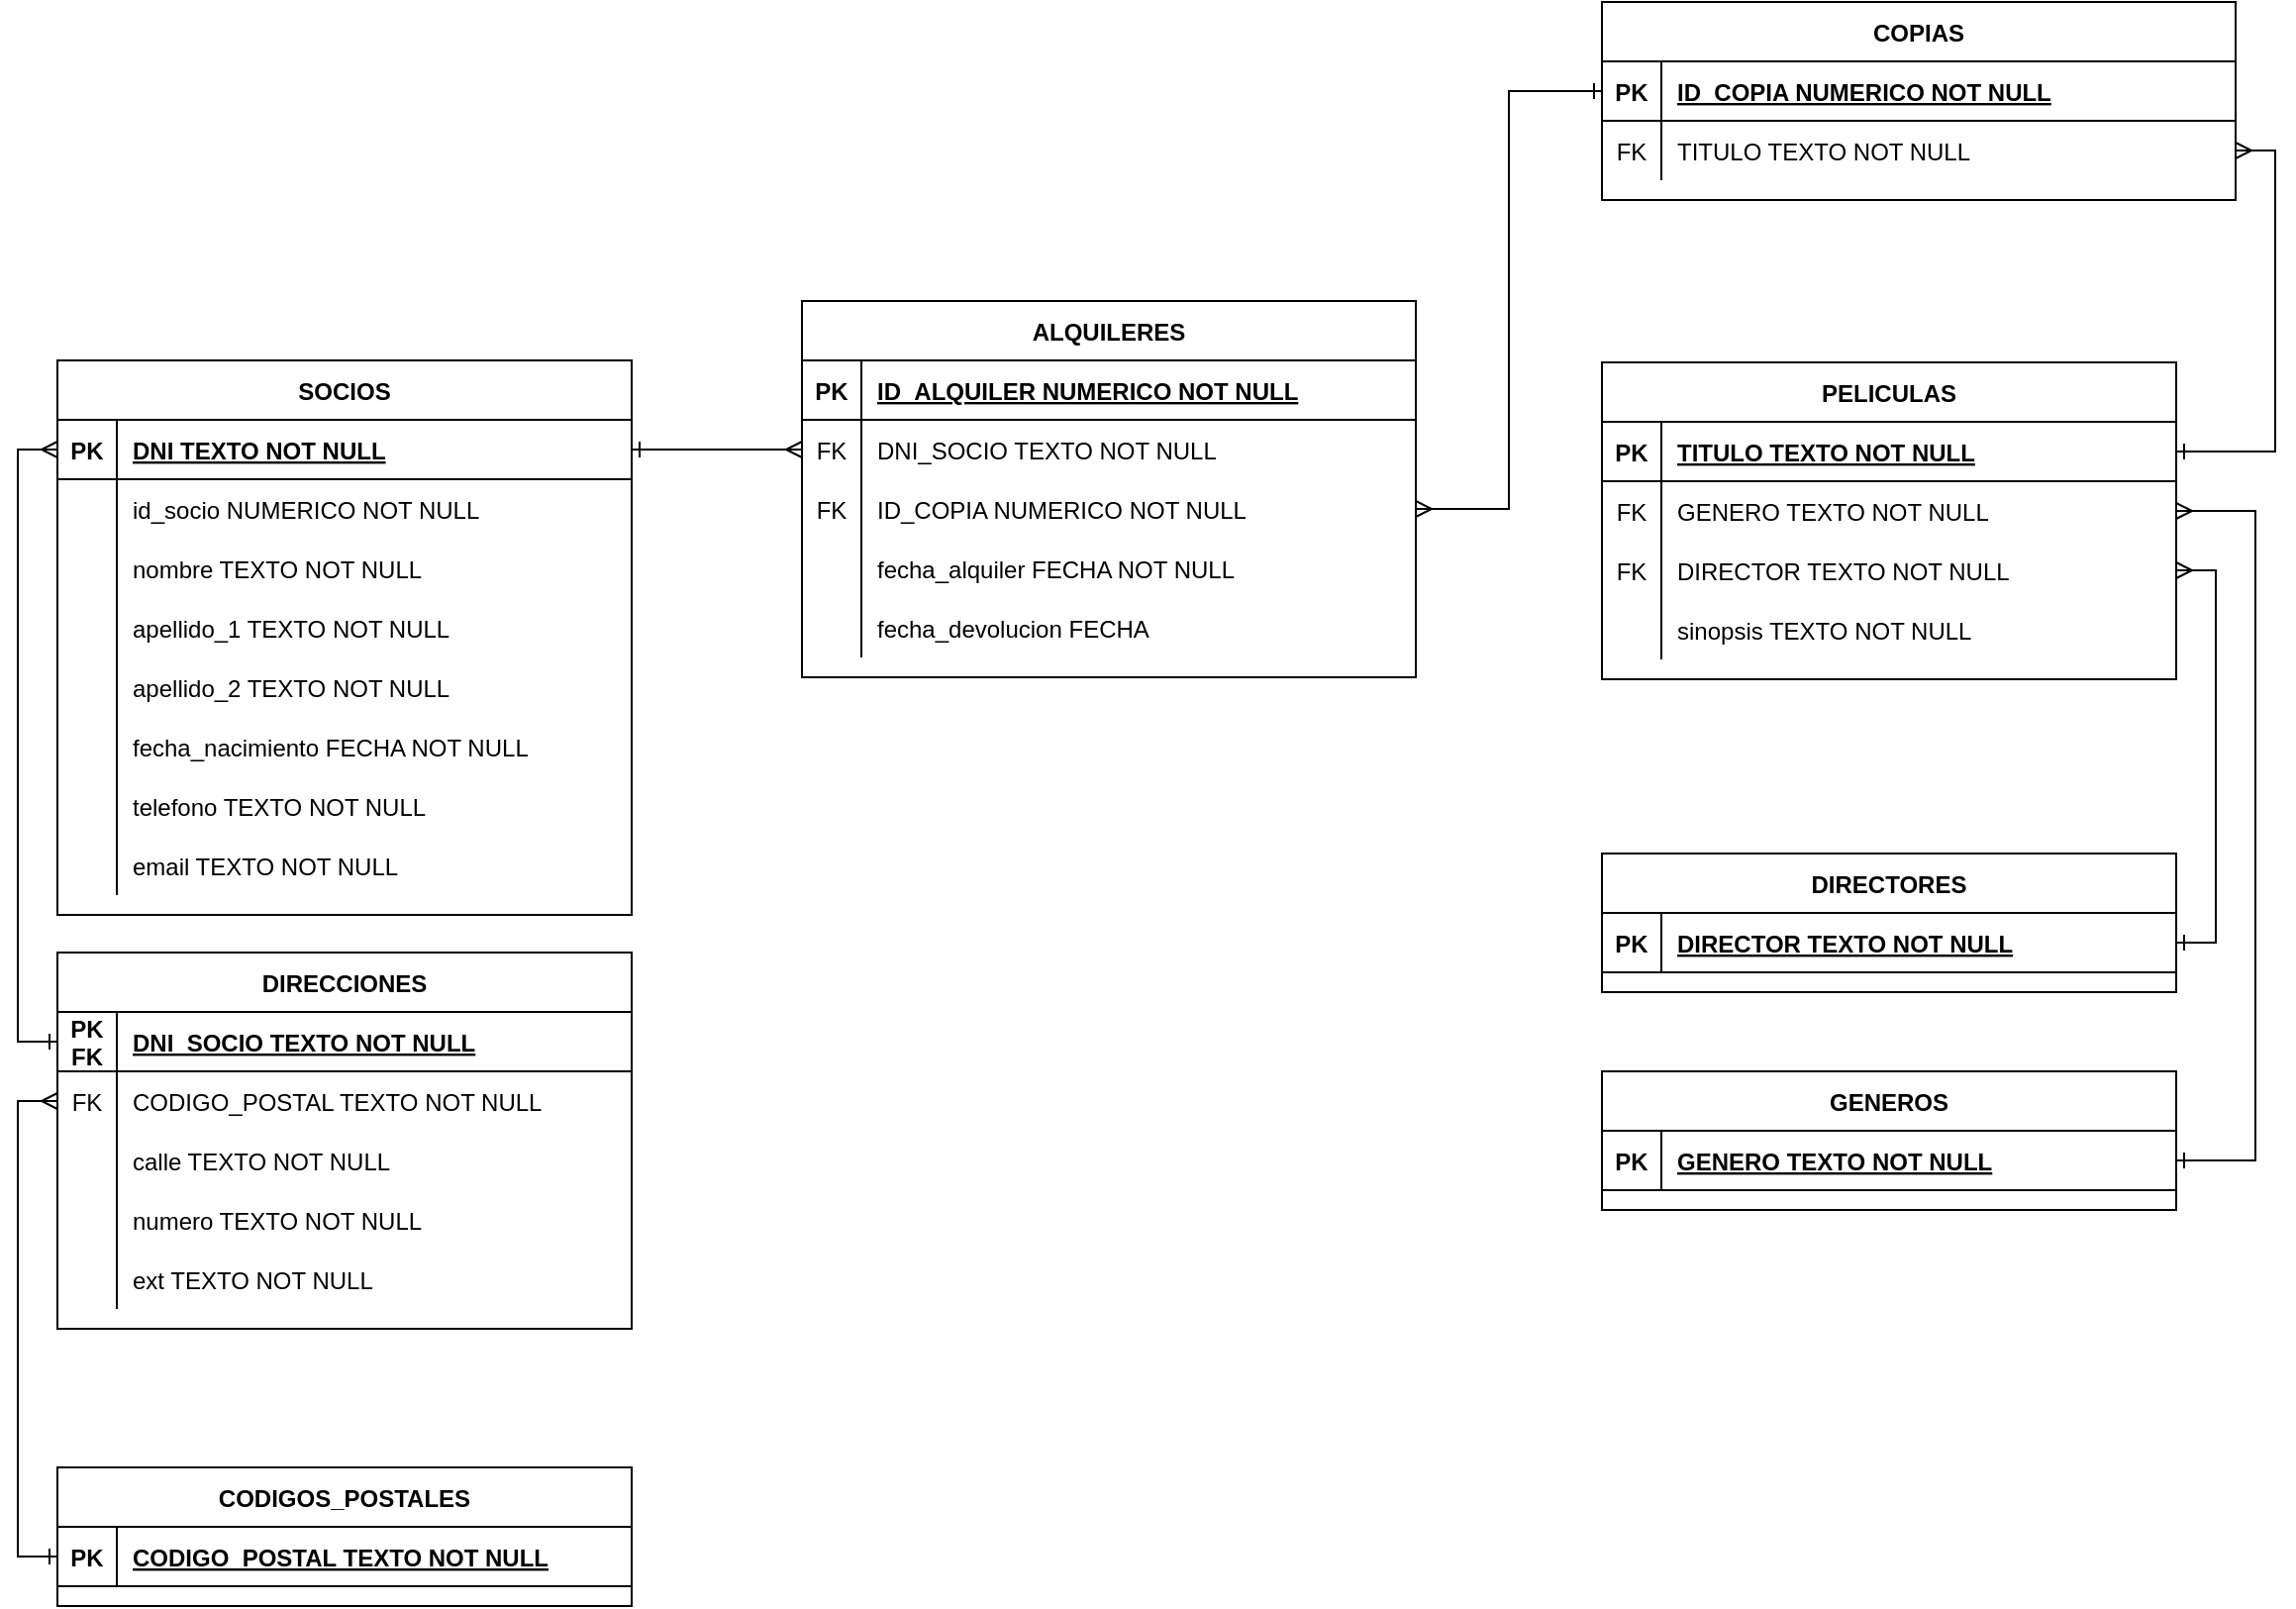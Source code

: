 <mxfile version="23.1.2" type="device">
  <diagram id="R2lEEEUBdFMjLlhIrx00" name="Page-1">
    <mxGraphModel dx="1194" dy="581" grid="1" gridSize="10" guides="1" tooltips="1" connect="1" arrows="1" fold="1" page="1" pageScale="1" pageWidth="850" pageHeight="1100" math="0" shadow="0" extFonts="Permanent Marker^https://fonts.googleapis.com/css?family=Permanent+Marker">
      <root>
        <mxCell id="0" />
        <mxCell id="1" parent="0" />
        <mxCell id="C-vyLk0tnHw3VtMMgP7b-13" value="SOCIOS" style="shape=table;startSize=30;container=1;collapsible=1;childLayout=tableLayout;fixedRows=1;rowLines=0;fontStyle=1;align=center;resizeLast=1;" parent="1" vertex="1">
          <mxGeometry x="70" y="281" width="290" height="280" as="geometry" />
        </mxCell>
        <mxCell id="C-vyLk0tnHw3VtMMgP7b-14" value="" style="shape=partialRectangle;collapsible=0;dropTarget=0;pointerEvents=0;fillColor=none;points=[[0,0.5],[1,0.5]];portConstraint=eastwest;top=0;left=0;right=0;bottom=1;" parent="C-vyLk0tnHw3VtMMgP7b-13" vertex="1">
          <mxGeometry y="30" width="290" height="30" as="geometry" />
        </mxCell>
        <mxCell id="C-vyLk0tnHw3VtMMgP7b-15" value="PK" style="shape=partialRectangle;overflow=hidden;connectable=0;fillColor=none;top=0;left=0;bottom=0;right=0;fontStyle=1;" parent="C-vyLk0tnHw3VtMMgP7b-14" vertex="1">
          <mxGeometry width="30" height="30" as="geometry">
            <mxRectangle width="30" height="30" as="alternateBounds" />
          </mxGeometry>
        </mxCell>
        <mxCell id="C-vyLk0tnHw3VtMMgP7b-16" value="DNI TEXTO NOT NULL" style="shape=partialRectangle;overflow=hidden;connectable=0;fillColor=none;top=0;left=0;bottom=0;right=0;align=left;spacingLeft=6;fontStyle=5;" parent="C-vyLk0tnHw3VtMMgP7b-14" vertex="1">
          <mxGeometry x="30" width="260" height="30" as="geometry">
            <mxRectangle width="260" height="30" as="alternateBounds" />
          </mxGeometry>
        </mxCell>
        <mxCell id="04kk0RF2epb1Y8IOOs-O-32" value="" style="shape=partialRectangle;collapsible=0;dropTarget=0;pointerEvents=0;fillColor=none;points=[[0,0.5],[1,0.5]];portConstraint=eastwest;top=0;left=0;right=0;bottom=0;" parent="C-vyLk0tnHw3VtMMgP7b-13" vertex="1">
          <mxGeometry y="60" width="290" height="30" as="geometry" />
        </mxCell>
        <mxCell id="04kk0RF2epb1Y8IOOs-O-33" value="" style="shape=partialRectangle;overflow=hidden;connectable=0;fillColor=none;top=0;left=0;bottom=0;right=0;" parent="04kk0RF2epb1Y8IOOs-O-32" vertex="1">
          <mxGeometry width="30" height="30" as="geometry">
            <mxRectangle width="30" height="30" as="alternateBounds" />
          </mxGeometry>
        </mxCell>
        <mxCell id="04kk0RF2epb1Y8IOOs-O-34" value="id_socio NUMERICO NOT NULL" style="shape=partialRectangle;overflow=hidden;connectable=0;fillColor=none;top=0;left=0;bottom=0;right=0;align=left;spacingLeft=6;" parent="04kk0RF2epb1Y8IOOs-O-32" vertex="1">
          <mxGeometry x="30" width="260" height="30" as="geometry">
            <mxRectangle width="260" height="30" as="alternateBounds" />
          </mxGeometry>
        </mxCell>
        <mxCell id="C-vyLk0tnHw3VtMMgP7b-17" value="" style="shape=partialRectangle;collapsible=0;dropTarget=0;pointerEvents=0;fillColor=none;points=[[0,0.5],[1,0.5]];portConstraint=eastwest;top=0;left=0;right=0;bottom=0;" parent="C-vyLk0tnHw3VtMMgP7b-13" vertex="1">
          <mxGeometry y="90" width="290" height="30" as="geometry" />
        </mxCell>
        <mxCell id="C-vyLk0tnHw3VtMMgP7b-18" value="" style="shape=partialRectangle;overflow=hidden;connectable=0;fillColor=none;top=0;left=0;bottom=0;right=0;" parent="C-vyLk0tnHw3VtMMgP7b-17" vertex="1">
          <mxGeometry width="30" height="30" as="geometry">
            <mxRectangle width="30" height="30" as="alternateBounds" />
          </mxGeometry>
        </mxCell>
        <mxCell id="C-vyLk0tnHw3VtMMgP7b-19" value="nombre TEXTO NOT NULL    " style="shape=partialRectangle;overflow=hidden;connectable=0;fillColor=none;top=0;left=0;bottom=0;right=0;align=left;spacingLeft=6;" parent="C-vyLk0tnHw3VtMMgP7b-17" vertex="1">
          <mxGeometry x="30" width="260" height="30" as="geometry">
            <mxRectangle width="260" height="30" as="alternateBounds" />
          </mxGeometry>
        </mxCell>
        <mxCell id="aSlgFX6IV2O_qpoIoc49-1" value="" style="shape=partialRectangle;collapsible=0;dropTarget=0;pointerEvents=0;fillColor=none;points=[[0,0.5],[1,0.5]];portConstraint=eastwest;top=0;left=0;right=0;bottom=0;" parent="C-vyLk0tnHw3VtMMgP7b-13" vertex="1">
          <mxGeometry y="120" width="290" height="30" as="geometry" />
        </mxCell>
        <mxCell id="aSlgFX6IV2O_qpoIoc49-2" value="" style="shape=partialRectangle;overflow=hidden;connectable=0;fillColor=none;top=0;left=0;bottom=0;right=0;" parent="aSlgFX6IV2O_qpoIoc49-1" vertex="1">
          <mxGeometry width="30" height="30" as="geometry">
            <mxRectangle width="30" height="30" as="alternateBounds" />
          </mxGeometry>
        </mxCell>
        <mxCell id="aSlgFX6IV2O_qpoIoc49-3" value="apellido_1 TEXTO NOT NULL" style="shape=partialRectangle;overflow=hidden;connectable=0;fillColor=none;top=0;left=0;bottom=0;right=0;align=left;spacingLeft=6;" parent="aSlgFX6IV2O_qpoIoc49-1" vertex="1">
          <mxGeometry x="30" width="260" height="30" as="geometry">
            <mxRectangle width="260" height="30" as="alternateBounds" />
          </mxGeometry>
        </mxCell>
        <mxCell id="04kk0RF2epb1Y8IOOs-O-1" value="" style="shape=partialRectangle;collapsible=0;dropTarget=0;pointerEvents=0;fillColor=none;points=[[0,0.5],[1,0.5]];portConstraint=eastwest;top=0;left=0;right=0;bottom=0;" parent="C-vyLk0tnHw3VtMMgP7b-13" vertex="1">
          <mxGeometry y="150" width="290" height="30" as="geometry" />
        </mxCell>
        <mxCell id="04kk0RF2epb1Y8IOOs-O-2" value="" style="shape=partialRectangle;overflow=hidden;connectable=0;fillColor=none;top=0;left=0;bottom=0;right=0;" parent="04kk0RF2epb1Y8IOOs-O-1" vertex="1">
          <mxGeometry width="30" height="30" as="geometry">
            <mxRectangle width="30" height="30" as="alternateBounds" />
          </mxGeometry>
        </mxCell>
        <mxCell id="04kk0RF2epb1Y8IOOs-O-3" value="apellido_2 TEXTO NOT NULL" style="shape=partialRectangle;overflow=hidden;connectable=0;fillColor=none;top=0;left=0;bottom=0;right=0;align=left;spacingLeft=6;" parent="04kk0RF2epb1Y8IOOs-O-1" vertex="1">
          <mxGeometry x="30" width="260" height="30" as="geometry">
            <mxRectangle width="260" height="30" as="alternateBounds" />
          </mxGeometry>
        </mxCell>
        <mxCell id="04kk0RF2epb1Y8IOOs-O-4" value="" style="shape=partialRectangle;collapsible=0;dropTarget=0;pointerEvents=0;fillColor=none;points=[[0,0.5],[1,0.5]];portConstraint=eastwest;top=0;left=0;right=0;bottom=0;" parent="C-vyLk0tnHw3VtMMgP7b-13" vertex="1">
          <mxGeometry y="180" width="290" height="30" as="geometry" />
        </mxCell>
        <mxCell id="04kk0RF2epb1Y8IOOs-O-5" value="" style="shape=partialRectangle;overflow=hidden;connectable=0;fillColor=none;top=0;left=0;bottom=0;right=0;" parent="04kk0RF2epb1Y8IOOs-O-4" vertex="1">
          <mxGeometry width="30" height="30" as="geometry">
            <mxRectangle width="30" height="30" as="alternateBounds" />
          </mxGeometry>
        </mxCell>
        <mxCell id="04kk0RF2epb1Y8IOOs-O-6" value="fecha_nacimiento FECHA NOT NULL" style="shape=partialRectangle;overflow=hidden;connectable=0;fillColor=none;top=0;left=0;bottom=0;right=0;align=left;spacingLeft=6;" parent="04kk0RF2epb1Y8IOOs-O-4" vertex="1">
          <mxGeometry x="30" width="260" height="30" as="geometry">
            <mxRectangle width="260" height="30" as="alternateBounds" />
          </mxGeometry>
        </mxCell>
        <mxCell id="Y90Ky8JS1-Yy-tiFJf---3" value="" style="shape=partialRectangle;collapsible=0;dropTarget=0;pointerEvents=0;fillColor=none;points=[[0,0.5],[1,0.5]];portConstraint=eastwest;top=0;left=0;right=0;bottom=0;" parent="C-vyLk0tnHw3VtMMgP7b-13" vertex="1">
          <mxGeometry y="210" width="290" height="30" as="geometry" />
        </mxCell>
        <mxCell id="Y90Ky8JS1-Yy-tiFJf---4" value="" style="shape=partialRectangle;overflow=hidden;connectable=0;fillColor=none;top=0;left=0;bottom=0;right=0;" parent="Y90Ky8JS1-Yy-tiFJf---3" vertex="1">
          <mxGeometry width="30" height="30" as="geometry">
            <mxRectangle width="30" height="30" as="alternateBounds" />
          </mxGeometry>
        </mxCell>
        <mxCell id="Y90Ky8JS1-Yy-tiFJf---5" value="telefono TEXTO NOT NULL" style="shape=partialRectangle;overflow=hidden;connectable=0;fillColor=none;top=0;left=0;bottom=0;right=0;align=left;spacingLeft=6;" parent="Y90Ky8JS1-Yy-tiFJf---3" vertex="1">
          <mxGeometry x="30" width="260" height="30" as="geometry">
            <mxRectangle width="260" height="30" as="alternateBounds" />
          </mxGeometry>
        </mxCell>
        <mxCell id="aSlgFX6IV2O_qpoIoc49-55" value="" style="shape=partialRectangle;collapsible=0;dropTarget=0;pointerEvents=0;fillColor=none;points=[[0,0.5],[1,0.5]];portConstraint=eastwest;top=0;left=0;right=0;bottom=0;" parent="C-vyLk0tnHw3VtMMgP7b-13" vertex="1">
          <mxGeometry y="240" width="290" height="30" as="geometry" />
        </mxCell>
        <mxCell id="aSlgFX6IV2O_qpoIoc49-56" value="" style="shape=partialRectangle;overflow=hidden;connectable=0;fillColor=none;top=0;left=0;bottom=0;right=0;" parent="aSlgFX6IV2O_qpoIoc49-55" vertex="1">
          <mxGeometry width="30" height="30" as="geometry">
            <mxRectangle width="30" height="30" as="alternateBounds" />
          </mxGeometry>
        </mxCell>
        <mxCell id="aSlgFX6IV2O_qpoIoc49-57" value="email TEXTO NOT NULL" style="shape=partialRectangle;overflow=hidden;connectable=0;fillColor=none;top=0;left=0;bottom=0;right=0;align=left;spacingLeft=6;" parent="aSlgFX6IV2O_qpoIoc49-55" vertex="1">
          <mxGeometry x="30" width="260" height="30" as="geometry">
            <mxRectangle width="260" height="30" as="alternateBounds" />
          </mxGeometry>
        </mxCell>
        <mxCell id="04kk0RF2epb1Y8IOOs-O-13" value="DIRECCIONES" style="shape=table;startSize=30;container=1;collapsible=1;childLayout=tableLayout;fixedRows=1;rowLines=0;fontStyle=1;align=center;resizeLast=1;" parent="1" vertex="1">
          <mxGeometry x="70" y="580" width="290" height="190" as="geometry" />
        </mxCell>
        <mxCell id="04kk0RF2epb1Y8IOOs-O-14" value="" style="shape=partialRectangle;collapsible=0;dropTarget=0;pointerEvents=0;fillColor=none;points=[[0,0.5],[1,0.5]];portConstraint=eastwest;top=0;left=0;right=0;bottom=1;" parent="04kk0RF2epb1Y8IOOs-O-13" vertex="1">
          <mxGeometry y="30" width="290" height="30" as="geometry" />
        </mxCell>
        <mxCell id="04kk0RF2epb1Y8IOOs-O-15" value="PK&#xa;FK" style="shape=partialRectangle;overflow=hidden;connectable=0;fillColor=none;top=0;left=0;bottom=0;right=0;fontStyle=1;" parent="04kk0RF2epb1Y8IOOs-O-14" vertex="1">
          <mxGeometry width="30" height="30" as="geometry">
            <mxRectangle width="30" height="30" as="alternateBounds" />
          </mxGeometry>
        </mxCell>
        <mxCell id="04kk0RF2epb1Y8IOOs-O-16" value="DNI_SOCIO TEXTO NOT NULL" style="shape=partialRectangle;overflow=hidden;connectable=0;fillColor=none;top=0;left=0;bottom=0;right=0;align=left;spacingLeft=6;fontStyle=5;" parent="04kk0RF2epb1Y8IOOs-O-14" vertex="1">
          <mxGeometry x="30" width="260" height="30" as="geometry">
            <mxRectangle width="260" height="30" as="alternateBounds" />
          </mxGeometry>
        </mxCell>
        <mxCell id="04kk0RF2epb1Y8IOOs-O-17" value="" style="shape=partialRectangle;collapsible=0;dropTarget=0;pointerEvents=0;fillColor=none;points=[[0,0.5],[1,0.5]];portConstraint=eastwest;top=0;left=0;right=0;bottom=0;" parent="04kk0RF2epb1Y8IOOs-O-13" vertex="1">
          <mxGeometry y="60" width="290" height="30" as="geometry" />
        </mxCell>
        <mxCell id="04kk0RF2epb1Y8IOOs-O-18" value="FK" style="shape=partialRectangle;overflow=hidden;connectable=0;fillColor=none;top=0;left=0;bottom=0;right=0;" parent="04kk0RF2epb1Y8IOOs-O-17" vertex="1">
          <mxGeometry width="30" height="30" as="geometry">
            <mxRectangle width="30" height="30" as="alternateBounds" />
          </mxGeometry>
        </mxCell>
        <mxCell id="04kk0RF2epb1Y8IOOs-O-19" value="CODIGO_POSTAL TEXTO NOT NULL" style="shape=partialRectangle;overflow=hidden;connectable=0;fillColor=none;top=0;left=0;bottom=0;right=0;align=left;spacingLeft=6;" parent="04kk0RF2epb1Y8IOOs-O-17" vertex="1">
          <mxGeometry x="30" width="260" height="30" as="geometry">
            <mxRectangle width="260" height="30" as="alternateBounds" />
          </mxGeometry>
        </mxCell>
        <mxCell id="04kk0RF2epb1Y8IOOs-O-20" value="" style="shape=partialRectangle;collapsible=0;dropTarget=0;pointerEvents=0;fillColor=none;points=[[0,0.5],[1,0.5]];portConstraint=eastwest;top=0;left=0;right=0;bottom=0;" parent="04kk0RF2epb1Y8IOOs-O-13" vertex="1">
          <mxGeometry y="90" width="290" height="30" as="geometry" />
        </mxCell>
        <mxCell id="04kk0RF2epb1Y8IOOs-O-21" value="" style="shape=partialRectangle;overflow=hidden;connectable=0;fillColor=none;top=0;left=0;bottom=0;right=0;" parent="04kk0RF2epb1Y8IOOs-O-20" vertex="1">
          <mxGeometry width="30" height="30" as="geometry">
            <mxRectangle width="30" height="30" as="alternateBounds" />
          </mxGeometry>
        </mxCell>
        <mxCell id="04kk0RF2epb1Y8IOOs-O-22" value="calle TEXTO NOT NULL" style="shape=partialRectangle;overflow=hidden;connectable=0;fillColor=none;top=0;left=0;bottom=0;right=0;align=left;spacingLeft=6;" parent="04kk0RF2epb1Y8IOOs-O-20" vertex="1">
          <mxGeometry x="30" width="260" height="30" as="geometry">
            <mxRectangle width="260" height="30" as="alternateBounds" />
          </mxGeometry>
        </mxCell>
        <mxCell id="04kk0RF2epb1Y8IOOs-O-23" value="" style="shape=partialRectangle;collapsible=0;dropTarget=0;pointerEvents=0;fillColor=none;points=[[0,0.5],[1,0.5]];portConstraint=eastwest;top=0;left=0;right=0;bottom=0;" parent="04kk0RF2epb1Y8IOOs-O-13" vertex="1">
          <mxGeometry y="120" width="290" height="30" as="geometry" />
        </mxCell>
        <mxCell id="04kk0RF2epb1Y8IOOs-O-24" value="" style="shape=partialRectangle;overflow=hidden;connectable=0;fillColor=none;top=0;left=0;bottom=0;right=0;" parent="04kk0RF2epb1Y8IOOs-O-23" vertex="1">
          <mxGeometry width="30" height="30" as="geometry">
            <mxRectangle width="30" height="30" as="alternateBounds" />
          </mxGeometry>
        </mxCell>
        <mxCell id="04kk0RF2epb1Y8IOOs-O-25" value="numero TEXTO NOT NULL" style="shape=partialRectangle;overflow=hidden;connectable=0;fillColor=none;top=0;left=0;bottom=0;right=0;align=left;spacingLeft=6;" parent="04kk0RF2epb1Y8IOOs-O-23" vertex="1">
          <mxGeometry x="30" width="260" height="30" as="geometry">
            <mxRectangle width="260" height="30" as="alternateBounds" />
          </mxGeometry>
        </mxCell>
        <mxCell id="Y90Ky8JS1-Yy-tiFJf---6" value="" style="shape=partialRectangle;collapsible=0;dropTarget=0;pointerEvents=0;fillColor=none;points=[[0,0.5],[1,0.5]];portConstraint=eastwest;top=0;left=0;right=0;bottom=0;" parent="04kk0RF2epb1Y8IOOs-O-13" vertex="1">
          <mxGeometry y="150" width="290" height="30" as="geometry" />
        </mxCell>
        <mxCell id="Y90Ky8JS1-Yy-tiFJf---7" value="" style="shape=partialRectangle;overflow=hidden;connectable=0;fillColor=none;top=0;left=0;bottom=0;right=0;" parent="Y90Ky8JS1-Yy-tiFJf---6" vertex="1">
          <mxGeometry width="30" height="30" as="geometry">
            <mxRectangle width="30" height="30" as="alternateBounds" />
          </mxGeometry>
        </mxCell>
        <mxCell id="Y90Ky8JS1-Yy-tiFJf---8" value="ext TEXTO NOT NULL" style="shape=partialRectangle;overflow=hidden;connectable=0;fillColor=none;top=0;left=0;bottom=0;right=0;align=left;spacingLeft=6;" parent="Y90Ky8JS1-Yy-tiFJf---6" vertex="1">
          <mxGeometry x="30" width="260" height="30" as="geometry">
            <mxRectangle width="260" height="30" as="alternateBounds" />
          </mxGeometry>
        </mxCell>
        <mxCell id="04kk0RF2epb1Y8IOOs-O-42" value="CODIGOS_POSTALES" style="shape=table;startSize=30;container=1;collapsible=1;childLayout=tableLayout;fixedRows=1;rowLines=0;fontStyle=1;align=center;resizeLast=1;" parent="1" vertex="1">
          <mxGeometry x="70" y="840" width="290" height="70" as="geometry" />
        </mxCell>
        <mxCell id="04kk0RF2epb1Y8IOOs-O-43" value="" style="shape=partialRectangle;collapsible=0;dropTarget=0;pointerEvents=0;fillColor=none;points=[[0,0.5],[1,0.5]];portConstraint=eastwest;top=0;left=0;right=0;bottom=1;" parent="04kk0RF2epb1Y8IOOs-O-42" vertex="1">
          <mxGeometry y="30" width="290" height="30" as="geometry" />
        </mxCell>
        <mxCell id="04kk0RF2epb1Y8IOOs-O-44" value="PK" style="shape=partialRectangle;overflow=hidden;connectable=0;fillColor=none;top=0;left=0;bottom=0;right=0;fontStyle=1;" parent="04kk0RF2epb1Y8IOOs-O-43" vertex="1">
          <mxGeometry width="30" height="30" as="geometry">
            <mxRectangle width="30" height="30" as="alternateBounds" />
          </mxGeometry>
        </mxCell>
        <mxCell id="04kk0RF2epb1Y8IOOs-O-45" value="CODIGO_POSTAL TEXTO NOT NULL" style="shape=partialRectangle;overflow=hidden;connectable=0;fillColor=none;top=0;left=0;bottom=0;right=0;align=left;spacingLeft=6;fontStyle=5;" parent="04kk0RF2epb1Y8IOOs-O-43" vertex="1">
          <mxGeometry x="30" width="260" height="30" as="geometry">
            <mxRectangle width="260" height="30" as="alternateBounds" />
          </mxGeometry>
        </mxCell>
        <mxCell id="04kk0RF2epb1Y8IOOs-O-63" value="ALQUILERES" style="shape=table;startSize=30;container=1;collapsible=1;childLayout=tableLayout;fixedRows=1;rowLines=0;fontStyle=1;align=center;resizeLast=1;" parent="1" vertex="1">
          <mxGeometry x="446" y="251" width="310" height="190" as="geometry" />
        </mxCell>
        <mxCell id="04kk0RF2epb1Y8IOOs-O-64" value="" style="shape=partialRectangle;collapsible=0;dropTarget=0;pointerEvents=0;fillColor=none;points=[[0,0.5],[1,0.5]];portConstraint=eastwest;top=0;left=0;right=0;bottom=1;" parent="04kk0RF2epb1Y8IOOs-O-63" vertex="1">
          <mxGeometry y="30" width="310" height="30" as="geometry" />
        </mxCell>
        <mxCell id="04kk0RF2epb1Y8IOOs-O-65" value="PK" style="shape=partialRectangle;overflow=hidden;connectable=0;fillColor=none;top=0;left=0;bottom=0;right=0;fontStyle=1;" parent="04kk0RF2epb1Y8IOOs-O-64" vertex="1">
          <mxGeometry width="30" height="30" as="geometry">
            <mxRectangle width="30" height="30" as="alternateBounds" />
          </mxGeometry>
        </mxCell>
        <mxCell id="04kk0RF2epb1Y8IOOs-O-66" value="ID_ALQUILER NUMERICO NOT NULL" style="shape=partialRectangle;overflow=hidden;connectable=0;fillColor=none;top=0;left=0;bottom=0;right=0;align=left;spacingLeft=6;fontStyle=5;" parent="04kk0RF2epb1Y8IOOs-O-64" vertex="1">
          <mxGeometry x="30" width="280" height="30" as="geometry">
            <mxRectangle width="280" height="30" as="alternateBounds" />
          </mxGeometry>
        </mxCell>
        <mxCell id="04kk0RF2epb1Y8IOOs-O-67" value="" style="shape=partialRectangle;collapsible=0;dropTarget=0;pointerEvents=0;fillColor=none;points=[[0,0.5],[1,0.5]];portConstraint=eastwest;top=0;left=0;right=0;bottom=0;" parent="04kk0RF2epb1Y8IOOs-O-63" vertex="1">
          <mxGeometry y="60" width="310" height="30" as="geometry" />
        </mxCell>
        <mxCell id="04kk0RF2epb1Y8IOOs-O-68" value="FK" style="shape=partialRectangle;overflow=hidden;connectable=0;fillColor=none;top=0;left=0;bottom=0;right=0;" parent="04kk0RF2epb1Y8IOOs-O-67" vertex="1">
          <mxGeometry width="30" height="30" as="geometry">
            <mxRectangle width="30" height="30" as="alternateBounds" />
          </mxGeometry>
        </mxCell>
        <mxCell id="04kk0RF2epb1Y8IOOs-O-69" value="DNI_SOCIO TEXTO NOT NULL" style="shape=partialRectangle;overflow=hidden;connectable=0;fillColor=none;top=0;left=0;bottom=0;right=0;align=left;spacingLeft=6;" parent="04kk0RF2epb1Y8IOOs-O-67" vertex="1">
          <mxGeometry x="30" width="280" height="30" as="geometry">
            <mxRectangle width="280" height="30" as="alternateBounds" />
          </mxGeometry>
        </mxCell>
        <mxCell id="04kk0RF2epb1Y8IOOs-O-70" value="" style="shape=partialRectangle;collapsible=0;dropTarget=0;pointerEvents=0;fillColor=none;points=[[0,0.5],[1,0.5]];portConstraint=eastwest;top=0;left=0;right=0;bottom=0;" parent="04kk0RF2epb1Y8IOOs-O-63" vertex="1">
          <mxGeometry y="90" width="310" height="30" as="geometry" />
        </mxCell>
        <mxCell id="04kk0RF2epb1Y8IOOs-O-71" value="FK" style="shape=partialRectangle;overflow=hidden;connectable=0;fillColor=none;top=0;left=0;bottom=0;right=0;" parent="04kk0RF2epb1Y8IOOs-O-70" vertex="1">
          <mxGeometry width="30" height="30" as="geometry">
            <mxRectangle width="30" height="30" as="alternateBounds" />
          </mxGeometry>
        </mxCell>
        <mxCell id="04kk0RF2epb1Y8IOOs-O-72" value="ID_COPIA NUMERICO NOT NULL" style="shape=partialRectangle;overflow=hidden;connectable=0;fillColor=none;top=0;left=0;bottom=0;right=0;align=left;spacingLeft=6;" parent="04kk0RF2epb1Y8IOOs-O-70" vertex="1">
          <mxGeometry x="30" width="280" height="30" as="geometry">
            <mxRectangle width="280" height="30" as="alternateBounds" />
          </mxGeometry>
        </mxCell>
        <mxCell id="04kk0RF2epb1Y8IOOs-O-73" value="" style="shape=partialRectangle;collapsible=0;dropTarget=0;pointerEvents=0;fillColor=none;points=[[0,0.5],[1,0.5]];portConstraint=eastwest;top=0;left=0;right=0;bottom=0;" parent="04kk0RF2epb1Y8IOOs-O-63" vertex="1">
          <mxGeometry y="120" width="310" height="30" as="geometry" />
        </mxCell>
        <mxCell id="04kk0RF2epb1Y8IOOs-O-74" value="" style="shape=partialRectangle;overflow=hidden;connectable=0;fillColor=none;top=0;left=0;bottom=0;right=0;" parent="04kk0RF2epb1Y8IOOs-O-73" vertex="1">
          <mxGeometry width="30" height="30" as="geometry">
            <mxRectangle width="30" height="30" as="alternateBounds" />
          </mxGeometry>
        </mxCell>
        <mxCell id="04kk0RF2epb1Y8IOOs-O-75" value="fecha_alquiler FECHA NOT NULL" style="shape=partialRectangle;overflow=hidden;connectable=0;fillColor=none;top=0;left=0;bottom=0;right=0;align=left;spacingLeft=6;" parent="04kk0RF2epb1Y8IOOs-O-73" vertex="1">
          <mxGeometry x="30" width="280" height="30" as="geometry">
            <mxRectangle width="280" height="30" as="alternateBounds" />
          </mxGeometry>
        </mxCell>
        <mxCell id="04kk0RF2epb1Y8IOOs-O-133" value="" style="shape=partialRectangle;collapsible=0;dropTarget=0;pointerEvents=0;fillColor=none;points=[[0,0.5],[1,0.5]];portConstraint=eastwest;top=0;left=0;right=0;bottom=0;" parent="04kk0RF2epb1Y8IOOs-O-63" vertex="1">
          <mxGeometry y="150" width="310" height="30" as="geometry" />
        </mxCell>
        <mxCell id="04kk0RF2epb1Y8IOOs-O-134" value="" style="shape=partialRectangle;overflow=hidden;connectable=0;fillColor=none;top=0;left=0;bottom=0;right=0;" parent="04kk0RF2epb1Y8IOOs-O-133" vertex="1">
          <mxGeometry width="30" height="30" as="geometry">
            <mxRectangle width="30" height="30" as="alternateBounds" />
          </mxGeometry>
        </mxCell>
        <mxCell id="04kk0RF2epb1Y8IOOs-O-135" value="fecha_devolucion FECHA" style="shape=partialRectangle;overflow=hidden;connectable=0;fillColor=none;top=0;left=0;bottom=0;right=0;align=left;spacingLeft=6;" parent="04kk0RF2epb1Y8IOOs-O-133" vertex="1">
          <mxGeometry x="30" width="280" height="30" as="geometry">
            <mxRectangle width="280" height="30" as="alternateBounds" />
          </mxGeometry>
        </mxCell>
        <mxCell id="04kk0RF2epb1Y8IOOs-O-76" value="PELICULAS" style="shape=table;startSize=30;container=1;collapsible=1;childLayout=tableLayout;fixedRows=1;rowLines=0;fontStyle=1;align=center;resizeLast=1;" parent="1" vertex="1">
          <mxGeometry x="850" y="282" width="290" height="160" as="geometry" />
        </mxCell>
        <mxCell id="04kk0RF2epb1Y8IOOs-O-77" value="" style="shape=partialRectangle;collapsible=0;dropTarget=0;pointerEvents=0;fillColor=none;points=[[0,0.5],[1,0.5]];portConstraint=eastwest;top=0;left=0;right=0;bottom=1;" parent="04kk0RF2epb1Y8IOOs-O-76" vertex="1">
          <mxGeometry y="30" width="290" height="30" as="geometry" />
        </mxCell>
        <mxCell id="04kk0RF2epb1Y8IOOs-O-78" value="PK" style="shape=partialRectangle;overflow=hidden;connectable=0;fillColor=none;top=0;left=0;bottom=0;right=0;fontStyle=1;" parent="04kk0RF2epb1Y8IOOs-O-77" vertex="1">
          <mxGeometry width="30" height="30" as="geometry">
            <mxRectangle width="30" height="30" as="alternateBounds" />
          </mxGeometry>
        </mxCell>
        <mxCell id="04kk0RF2epb1Y8IOOs-O-79" value="TITULO TEXTO NOT NULL" style="shape=partialRectangle;overflow=hidden;connectable=0;fillColor=none;top=0;left=0;bottom=0;right=0;align=left;spacingLeft=6;fontStyle=5;" parent="04kk0RF2epb1Y8IOOs-O-77" vertex="1">
          <mxGeometry x="30" width="260" height="30" as="geometry">
            <mxRectangle width="260" height="30" as="alternateBounds" />
          </mxGeometry>
        </mxCell>
        <mxCell id="HWqNik2IxhJW4nJPJf1G-34" value="" style="shape=partialRectangle;collapsible=0;dropTarget=0;pointerEvents=0;fillColor=none;points=[[0,0.5],[1,0.5]];portConstraint=eastwest;top=0;left=0;right=0;bottom=0;" parent="04kk0RF2epb1Y8IOOs-O-76" vertex="1">
          <mxGeometry y="60" width="290" height="30" as="geometry" />
        </mxCell>
        <mxCell id="HWqNik2IxhJW4nJPJf1G-35" value="FK" style="shape=partialRectangle;overflow=hidden;connectable=0;fillColor=none;top=0;left=0;bottom=0;right=0;" parent="HWqNik2IxhJW4nJPJf1G-34" vertex="1">
          <mxGeometry width="30" height="30" as="geometry">
            <mxRectangle width="30" height="30" as="alternateBounds" />
          </mxGeometry>
        </mxCell>
        <mxCell id="HWqNik2IxhJW4nJPJf1G-36" value="GENERO TEXTO NOT NULL" style="shape=partialRectangle;overflow=hidden;connectable=0;fillColor=none;top=0;left=0;bottom=0;right=0;align=left;spacingLeft=6;" parent="HWqNik2IxhJW4nJPJf1G-34" vertex="1">
          <mxGeometry x="30" width="260" height="30" as="geometry">
            <mxRectangle width="260" height="30" as="alternateBounds" />
          </mxGeometry>
        </mxCell>
        <mxCell id="HWqNik2IxhJW4nJPJf1G-37" value="" style="shape=partialRectangle;collapsible=0;dropTarget=0;pointerEvents=0;fillColor=none;points=[[0,0.5],[1,0.5]];portConstraint=eastwest;top=0;left=0;right=0;bottom=0;" parent="04kk0RF2epb1Y8IOOs-O-76" vertex="1">
          <mxGeometry y="90" width="290" height="30" as="geometry" />
        </mxCell>
        <mxCell id="HWqNik2IxhJW4nJPJf1G-38" value="FK" style="shape=partialRectangle;overflow=hidden;connectable=0;fillColor=none;top=0;left=0;bottom=0;right=0;" parent="HWqNik2IxhJW4nJPJf1G-37" vertex="1">
          <mxGeometry width="30" height="30" as="geometry">
            <mxRectangle width="30" height="30" as="alternateBounds" />
          </mxGeometry>
        </mxCell>
        <mxCell id="HWqNik2IxhJW4nJPJf1G-39" value="DIRECTOR TEXTO NOT NULL" style="shape=partialRectangle;overflow=hidden;connectable=0;fillColor=none;top=0;left=0;bottom=0;right=0;align=left;spacingLeft=6;" parent="HWqNik2IxhJW4nJPJf1G-37" vertex="1">
          <mxGeometry x="30" width="260" height="30" as="geometry">
            <mxRectangle width="260" height="30" as="alternateBounds" />
          </mxGeometry>
        </mxCell>
        <mxCell id="HWqNik2IxhJW4nJPJf1G-40" value="" style="shape=partialRectangle;collapsible=0;dropTarget=0;pointerEvents=0;fillColor=none;points=[[0,0.5],[1,0.5]];portConstraint=eastwest;top=0;left=0;right=0;bottom=0;" parent="04kk0RF2epb1Y8IOOs-O-76" vertex="1">
          <mxGeometry y="120" width="290" height="30" as="geometry" />
        </mxCell>
        <mxCell id="HWqNik2IxhJW4nJPJf1G-41" value="" style="shape=partialRectangle;overflow=hidden;connectable=0;fillColor=none;top=0;left=0;bottom=0;right=0;" parent="HWqNik2IxhJW4nJPJf1G-40" vertex="1">
          <mxGeometry width="30" height="30" as="geometry">
            <mxRectangle width="30" height="30" as="alternateBounds" />
          </mxGeometry>
        </mxCell>
        <mxCell id="HWqNik2IxhJW4nJPJf1G-42" value="sinopsis TEXTO NOT NULL" style="shape=partialRectangle;overflow=hidden;connectable=0;fillColor=none;top=0;left=0;bottom=0;right=0;align=left;spacingLeft=6;" parent="HWqNik2IxhJW4nJPJf1G-40" vertex="1">
          <mxGeometry x="30" width="260" height="30" as="geometry">
            <mxRectangle width="260" height="30" as="alternateBounds" />
          </mxGeometry>
        </mxCell>
        <mxCell id="04kk0RF2epb1Y8IOOs-O-98" value="GENEROS" style="shape=table;startSize=30;container=1;collapsible=1;childLayout=tableLayout;fixedRows=1;rowLines=0;fontStyle=1;align=center;resizeLast=1;" parent="1" vertex="1">
          <mxGeometry x="850" y="640" width="290" height="70" as="geometry" />
        </mxCell>
        <mxCell id="04kk0RF2epb1Y8IOOs-O-99" value="" style="shape=partialRectangle;collapsible=0;dropTarget=0;pointerEvents=0;fillColor=none;points=[[0,0.5],[1,0.5]];portConstraint=eastwest;top=0;left=0;right=0;bottom=1;" parent="04kk0RF2epb1Y8IOOs-O-98" vertex="1">
          <mxGeometry y="30" width="290" height="30" as="geometry" />
        </mxCell>
        <mxCell id="04kk0RF2epb1Y8IOOs-O-100" value="PK" style="shape=partialRectangle;overflow=hidden;connectable=0;fillColor=none;top=0;left=0;bottom=0;right=0;fontStyle=1;" parent="04kk0RF2epb1Y8IOOs-O-99" vertex="1">
          <mxGeometry width="30" height="30" as="geometry">
            <mxRectangle width="30" height="30" as="alternateBounds" />
          </mxGeometry>
        </mxCell>
        <mxCell id="04kk0RF2epb1Y8IOOs-O-101" value="GENERO TEXTO NOT NULL" style="shape=partialRectangle;overflow=hidden;connectable=0;fillColor=none;top=0;left=0;bottom=0;right=0;align=left;spacingLeft=6;fontStyle=5;" parent="04kk0RF2epb1Y8IOOs-O-99" vertex="1">
          <mxGeometry x="30" width="260" height="30" as="geometry">
            <mxRectangle width="260" height="30" as="alternateBounds" />
          </mxGeometry>
        </mxCell>
        <mxCell id="04kk0RF2epb1Y8IOOs-O-106" value="DIRECTORES" style="shape=table;startSize=30;container=1;collapsible=1;childLayout=tableLayout;fixedRows=1;rowLines=0;fontStyle=1;align=center;resizeLast=1;" parent="1" vertex="1">
          <mxGeometry x="850" y="530" width="290" height="70" as="geometry" />
        </mxCell>
        <mxCell id="04kk0RF2epb1Y8IOOs-O-107" value="" style="shape=partialRectangle;collapsible=0;dropTarget=0;pointerEvents=0;fillColor=none;points=[[0,0.5],[1,0.5]];portConstraint=eastwest;top=0;left=0;right=0;bottom=1;" parent="04kk0RF2epb1Y8IOOs-O-106" vertex="1">
          <mxGeometry y="30" width="290" height="30" as="geometry" />
        </mxCell>
        <mxCell id="04kk0RF2epb1Y8IOOs-O-108" value="PK" style="shape=partialRectangle;overflow=hidden;connectable=0;fillColor=none;top=0;left=0;bottom=0;right=0;fontStyle=1;" parent="04kk0RF2epb1Y8IOOs-O-107" vertex="1">
          <mxGeometry width="30" height="30" as="geometry">
            <mxRectangle width="30" height="30" as="alternateBounds" />
          </mxGeometry>
        </mxCell>
        <mxCell id="04kk0RF2epb1Y8IOOs-O-109" value="DIRECTOR TEXTO NOT NULL" style="shape=partialRectangle;overflow=hidden;connectable=0;fillColor=none;top=0;left=0;bottom=0;right=0;align=left;spacingLeft=6;fontStyle=5;" parent="04kk0RF2epb1Y8IOOs-O-107" vertex="1">
          <mxGeometry x="30" width="260" height="30" as="geometry">
            <mxRectangle width="260" height="30" as="alternateBounds" />
          </mxGeometry>
        </mxCell>
        <mxCell id="HWqNik2IxhJW4nJPJf1G-2" style="edgeStyle=orthogonalEdgeStyle;rounded=0;orthogonalLoop=1;jettySize=auto;html=1;exitX=0;exitY=0.5;exitDx=0;exitDy=0;entryX=0;entryY=0.5;entryDx=0;entryDy=0;startArrow=ERone;startFill=0;endArrow=ERmany;endFill=0;" parent="1" source="04kk0RF2epb1Y8IOOs-O-14" target="C-vyLk0tnHw3VtMMgP7b-14" edge="1">
          <mxGeometry relative="1" as="geometry" />
        </mxCell>
        <mxCell id="HWqNik2IxhJW4nJPJf1G-54" style="edgeStyle=orthogonalEdgeStyle;rounded=0;orthogonalLoop=1;jettySize=auto;html=1;exitX=0;exitY=0.5;exitDx=0;exitDy=0;entryX=0;entryY=0.5;entryDx=0;entryDy=0;startArrow=ERmany;startFill=0;endArrow=ERone;endFill=0;" parent="1" source="04kk0RF2epb1Y8IOOs-O-17" target="04kk0RF2epb1Y8IOOs-O-43" edge="1">
          <mxGeometry relative="1" as="geometry" />
        </mxCell>
        <mxCell id="aSlgFX6IV2O_qpoIoc49-36" value="COPIAS" style="shape=table;startSize=30;container=1;collapsible=1;childLayout=tableLayout;fixedRows=1;rowLines=0;fontStyle=1;align=center;resizeLast=1;" parent="1" vertex="1">
          <mxGeometry x="850" y="100" width="320" height="100" as="geometry" />
        </mxCell>
        <mxCell id="aSlgFX6IV2O_qpoIoc49-37" value="" style="shape=partialRectangle;collapsible=0;dropTarget=0;pointerEvents=0;fillColor=none;points=[[0,0.5],[1,0.5]];portConstraint=eastwest;top=0;left=0;right=0;bottom=1;" parent="aSlgFX6IV2O_qpoIoc49-36" vertex="1">
          <mxGeometry y="30" width="320" height="30" as="geometry" />
        </mxCell>
        <mxCell id="aSlgFX6IV2O_qpoIoc49-38" value="PK" style="shape=partialRectangle;overflow=hidden;connectable=0;fillColor=none;top=0;left=0;bottom=0;right=0;fontStyle=1;" parent="aSlgFX6IV2O_qpoIoc49-37" vertex="1">
          <mxGeometry width="30" height="30" as="geometry">
            <mxRectangle width="30" height="30" as="alternateBounds" />
          </mxGeometry>
        </mxCell>
        <mxCell id="aSlgFX6IV2O_qpoIoc49-39" value="ID_COPIA NUMERICO NOT NULL" style="shape=partialRectangle;overflow=hidden;connectable=0;fillColor=none;top=0;left=0;bottom=0;right=0;align=left;spacingLeft=6;fontStyle=5;" parent="aSlgFX6IV2O_qpoIoc49-37" vertex="1">
          <mxGeometry x="30" width="290" height="30" as="geometry">
            <mxRectangle width="290" height="30" as="alternateBounds" />
          </mxGeometry>
        </mxCell>
        <mxCell id="aSlgFX6IV2O_qpoIoc49-40" value="" style="shape=partialRectangle;collapsible=0;dropTarget=0;pointerEvents=0;fillColor=none;points=[[0,0.5],[1,0.5]];portConstraint=eastwest;top=0;left=0;right=0;bottom=0;" parent="aSlgFX6IV2O_qpoIoc49-36" vertex="1">
          <mxGeometry y="60" width="320" height="30" as="geometry" />
        </mxCell>
        <mxCell id="aSlgFX6IV2O_qpoIoc49-41" value="FK" style="shape=partialRectangle;overflow=hidden;connectable=0;fillColor=none;top=0;left=0;bottom=0;right=0;" parent="aSlgFX6IV2O_qpoIoc49-40" vertex="1">
          <mxGeometry width="30" height="30" as="geometry">
            <mxRectangle width="30" height="30" as="alternateBounds" />
          </mxGeometry>
        </mxCell>
        <mxCell id="aSlgFX6IV2O_qpoIoc49-42" value="TITULO TEXTO NOT NULL" style="shape=partialRectangle;overflow=hidden;connectable=0;fillColor=none;top=0;left=0;bottom=0;right=0;align=left;spacingLeft=6;" parent="aSlgFX6IV2O_qpoIoc49-40" vertex="1">
          <mxGeometry x="30" width="290" height="30" as="geometry">
            <mxRectangle width="290" height="30" as="alternateBounds" />
          </mxGeometry>
        </mxCell>
        <mxCell id="aSlgFX6IV2O_qpoIoc49-48" style="edgeStyle=orthogonalEdgeStyle;rounded=0;orthogonalLoop=1;jettySize=auto;html=1;exitX=1;exitY=0.5;exitDx=0;exitDy=0;entryX=1;entryY=0.5;entryDx=0;entryDy=0;endArrow=ERone;endFill=0;startArrow=ERmany;startFill=0;" parent="1" source="HWqNik2IxhJW4nJPJf1G-37" target="04kk0RF2epb1Y8IOOs-O-107" edge="1">
          <mxGeometry relative="1" as="geometry" />
        </mxCell>
        <mxCell id="aSlgFX6IV2O_qpoIoc49-49" style="edgeStyle=orthogonalEdgeStyle;rounded=0;orthogonalLoop=1;jettySize=auto;html=1;exitX=1;exitY=0.5;exitDx=0;exitDy=0;startArrow=ERmany;startFill=0;endArrow=ERone;endFill=0;" parent="1" source="HWqNik2IxhJW4nJPJf1G-34" target="04kk0RF2epb1Y8IOOs-O-99" edge="1">
          <mxGeometry relative="1" as="geometry">
            <Array as="points">
              <mxPoint x="1180" y="357" />
              <mxPoint x="1180" y="685" />
            </Array>
          </mxGeometry>
        </mxCell>
        <mxCell id="Y90Ky8JS1-Yy-tiFJf---1" style="edgeStyle=orthogonalEdgeStyle;rounded=0;orthogonalLoop=1;jettySize=auto;html=1;exitX=1;exitY=0.5;exitDx=0;exitDy=0;entryX=0;entryY=0.5;entryDx=0;entryDy=0;startArrow=ERone;startFill=0;endArrow=ERmany;endFill=0;" parent="1" source="C-vyLk0tnHw3VtMMgP7b-14" target="04kk0RF2epb1Y8IOOs-O-67" edge="1">
          <mxGeometry relative="1" as="geometry" />
        </mxCell>
        <mxCell id="4tbwI19JmMMAJSh_14v0-1" style="edgeStyle=orthogonalEdgeStyle;rounded=0;orthogonalLoop=1;jettySize=auto;html=1;exitX=1;exitY=0.5;exitDx=0;exitDy=0;entryX=1;entryY=0.5;entryDx=0;entryDy=0;endArrow=ERone;endFill=0;startArrow=ERmany;startFill=0;" parent="1" source="aSlgFX6IV2O_qpoIoc49-40" target="04kk0RF2epb1Y8IOOs-O-77" edge="1">
          <mxGeometry relative="1" as="geometry" />
        </mxCell>
        <mxCell id="4tbwI19JmMMAJSh_14v0-3" style="edgeStyle=orthogonalEdgeStyle;rounded=0;orthogonalLoop=1;jettySize=auto;html=1;exitX=0;exitY=0.5;exitDx=0;exitDy=0;entryX=1;entryY=0.5;entryDx=0;entryDy=0;startArrow=ERone;startFill=0;endArrow=ERmany;endFill=0;" parent="1" source="aSlgFX6IV2O_qpoIoc49-37" target="04kk0RF2epb1Y8IOOs-O-70" edge="1">
          <mxGeometry relative="1" as="geometry" />
        </mxCell>
      </root>
    </mxGraphModel>
  </diagram>
</mxfile>
